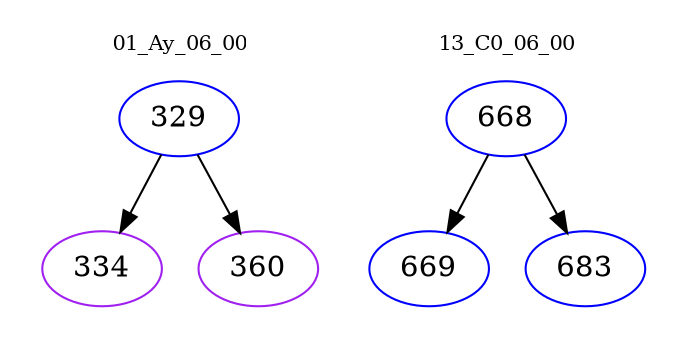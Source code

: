 digraph{
subgraph cluster_0 {
color = white
label = "01_Ay_06_00";
fontsize=10;
T0_329 [label="329", color="blue"]
T0_329 -> T0_334 [color="black"]
T0_334 [label="334", color="purple"]
T0_329 -> T0_360 [color="black"]
T0_360 [label="360", color="purple"]
}
subgraph cluster_1 {
color = white
label = "13_C0_06_00";
fontsize=10;
T1_668 [label="668", color="blue"]
T1_668 -> T1_669 [color="black"]
T1_669 [label="669", color="blue"]
T1_668 -> T1_683 [color="black"]
T1_683 [label="683", color="blue"]
}
}
